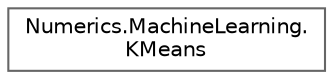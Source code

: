 digraph "Graphical Class Hierarchy"
{
 // LATEX_PDF_SIZE
  bgcolor="transparent";
  edge [fontname=Helvetica,fontsize=10,labelfontname=Helvetica,labelfontsize=10];
  node [fontname=Helvetica,fontsize=10,shape=box,height=0.2,width=0.4];
  rankdir="LR";
  Node0 [id="Node000000",label="Numerics.MachineLearning.\lKMeans",height=0.2,width=0.4,color="grey40", fillcolor="white", style="filled",URL="$class_numerics_1_1_machine_learning_1_1_k_means.html",tooltip="k-Means clustering."];
}
